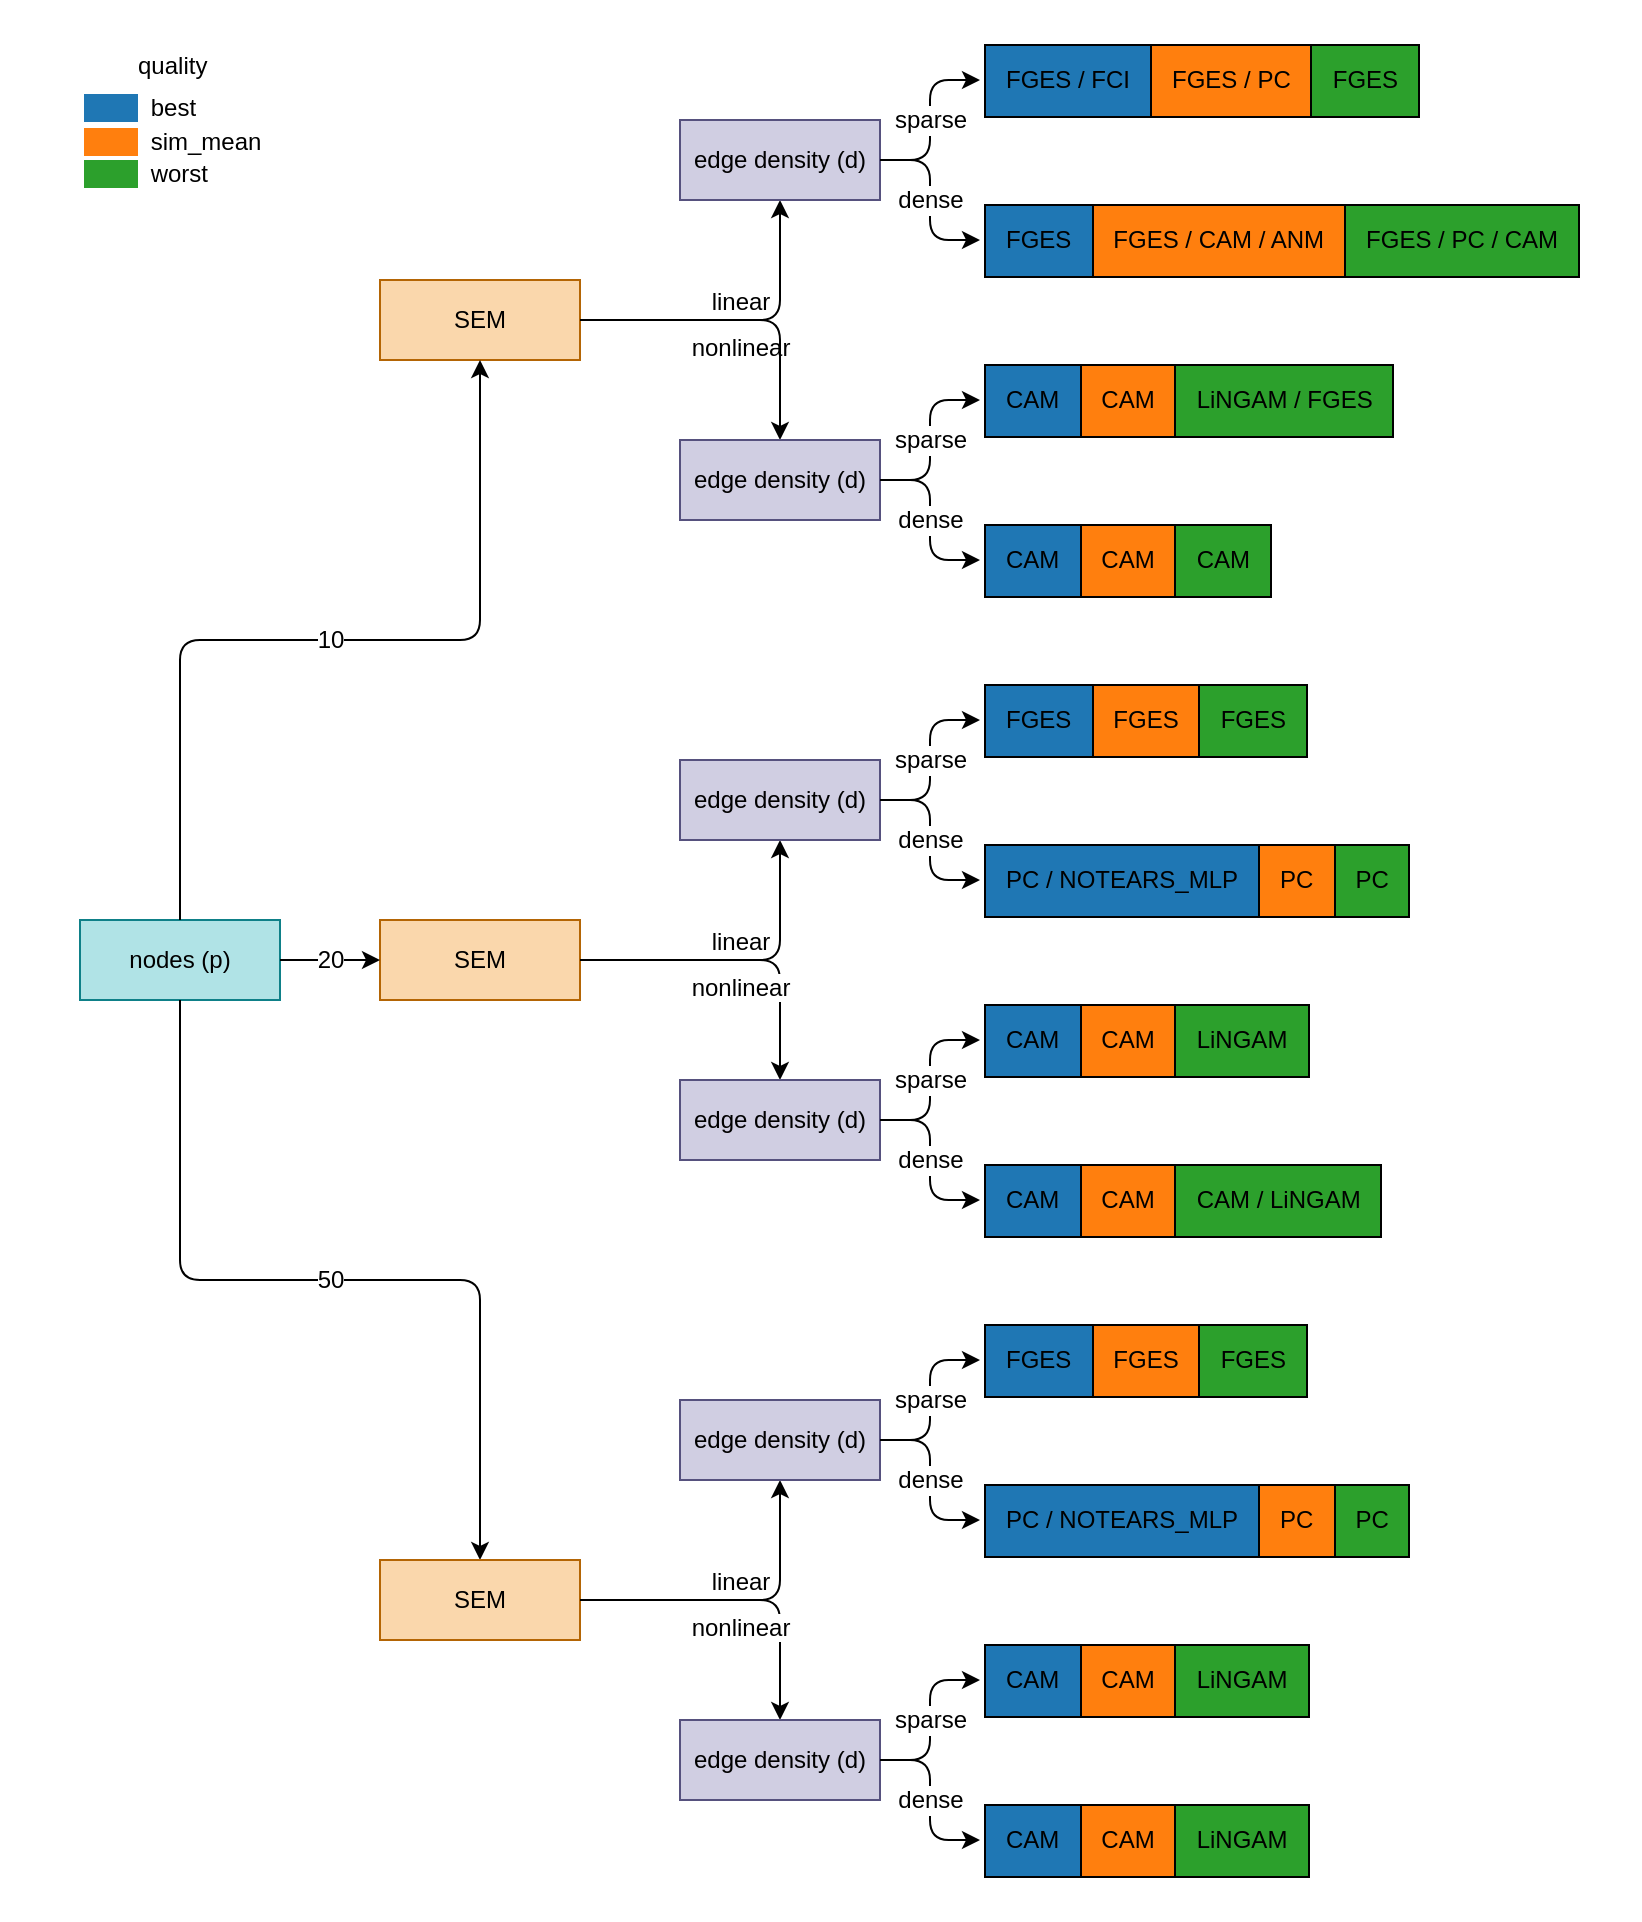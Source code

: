 <mxfile version="21.7.5" type="device" pages="2">
  <diagram id="ym7X_N-gyfNYDPSoXvAN" name="Page-3">
    <mxGraphModel dx="1668" dy="1003" grid="1" gridSize="10" guides="1" tooltips="1" connect="1" arrows="1" fold="1" page="1" pageScale="1" pageWidth="850" pageHeight="1100" math="0" shadow="0">
      <root>
        <mxCell id="0" />
        <mxCell id="1" parent="0" />
        <mxCell id="YUOlWATtSVi-uEdxUZBa-1" value="" style="swimlane;startSize=20;horizontal=0;childLayout=treeLayout;horizontalTree=1;resizable=0;containerType=tree;fontSize=12;swimlaneLine=0;strokeColor=none;" parent="1" vertex="1">
          <mxGeometry x="15" y="30" width="820" height="960" as="geometry">
            <mxRectangle x="15" y="30" width="50" height="40" as="alternateBounds" />
          </mxGeometry>
        </mxCell>
        <mxCell id="YUOlWATtSVi-uEdxUZBa-2" value="nodes (p)" style="whiteSpace=wrap;html=1;fillColor=#b0e3e6;strokeColor=#0e8088;" parent="YUOlWATtSVi-uEdxUZBa-1" vertex="1">
          <mxGeometry x="40" y="460" width="100" height="40" as="geometry" />
        </mxCell>
        <mxCell id="YUOlWATtSVi-uEdxUZBa-3" value="SEM" style="whiteSpace=wrap;html=1;fillColor=#fad7ac;strokeColor=#b46504;" parent="YUOlWATtSVi-uEdxUZBa-1" vertex="1">
          <mxGeometry x="190" y="140" width="100" height="40" as="geometry" />
        </mxCell>
        <mxCell id="YUOlWATtSVi-uEdxUZBa-4" value="10" style="edgeStyle=elbowEdgeStyle;elbow=vertical;html=1;rounded=1;curved=0;sourcePerimeterSpacing=0;targetPerimeterSpacing=0;startSize=6;endSize=6;fontSize=12;" parent="YUOlWATtSVi-uEdxUZBa-1" source="YUOlWATtSVi-uEdxUZBa-2" target="YUOlWATtSVi-uEdxUZBa-3" edge="1">
          <mxGeometry relative="1" as="geometry" />
        </mxCell>
        <mxCell id="YUOlWATtSVi-uEdxUZBa-5" value="SEM" style="whiteSpace=wrap;html=1;fillColor=#fad7ac;strokeColor=#b46504;" parent="YUOlWATtSVi-uEdxUZBa-1" vertex="1">
          <mxGeometry x="190" y="460" width="100" height="40" as="geometry" />
        </mxCell>
        <mxCell id="YUOlWATtSVi-uEdxUZBa-6" value="20" style="edgeStyle=elbowEdgeStyle;elbow=vertical;html=1;rounded=1;curved=0;sourcePerimeterSpacing=0;targetPerimeterSpacing=0;startSize=6;endSize=6;fontSize=12;" parent="YUOlWATtSVi-uEdxUZBa-1" source="YUOlWATtSVi-uEdxUZBa-2" target="YUOlWATtSVi-uEdxUZBa-5" edge="1">
          <mxGeometry relative="1" as="geometry" />
        </mxCell>
        <mxCell id="YUOlWATtSVi-uEdxUZBa-7" value="nonlinear" style="edgeStyle=orthogonalEdgeStyle;elbow=vertical;html=1;rounded=1;sourcePerimeterSpacing=0;targetPerimeterSpacing=0;startSize=6;endSize=6;verticalAlign=top;fontSize=12;" parent="YUOlWATtSVi-uEdxUZBa-1" source="YUOlWATtSVi-uEdxUZBa-3" target="YUOlWATtSVi-uEdxUZBa-8" edge="1">
          <mxGeometry relative="1" as="geometry">
            <mxPoint x="530" y="-8232" as="sourcePoint" />
          </mxGeometry>
        </mxCell>
        <mxCell id="YUOlWATtSVi-uEdxUZBa-8" value="edge density (d)" style="whiteSpace=wrap;html=1;fillColor=#d0cee2;strokeColor=#56517e;" parent="YUOlWATtSVi-uEdxUZBa-1" vertex="1">
          <mxGeometry x="340" y="60" width="100" height="40" as="geometry" />
        </mxCell>
        <mxCell id="YUOlWATtSVi-uEdxUZBa-9" value="linear" style="edgeStyle=orthogonalEdgeStyle;elbow=vertical;html=1;rounded=1;sourcePerimeterSpacing=0;targetPerimeterSpacing=0;startSize=6;endSize=6;verticalAlign=bottom;fontSize=12;" parent="YUOlWATtSVi-uEdxUZBa-1" source="YUOlWATtSVi-uEdxUZBa-5" target="YUOlWATtSVi-uEdxUZBa-10" edge="1">
          <mxGeometry relative="1" as="geometry">
            <mxPoint x="530" y="-8232" as="sourcePoint" />
          </mxGeometry>
        </mxCell>
        <mxCell id="YUOlWATtSVi-uEdxUZBa-10" value="edge density (d)" style="whiteSpace=wrap;html=1;fillColor=#d0cee2;strokeColor=#56517e;" parent="YUOlWATtSVi-uEdxUZBa-1" vertex="1">
          <mxGeometry x="340" y="380" width="100" height="40" as="geometry" />
        </mxCell>
        <mxCell id="YUOlWATtSVi-uEdxUZBa-15" value="50" style="edgeStyle=elbowEdgeStyle;elbow=vertical;html=1;rounded=1;curved=0;sourcePerimeterSpacing=0;targetPerimeterSpacing=0;startSize=6;endSize=6;fontSize=12;" parent="YUOlWATtSVi-uEdxUZBa-1" source="YUOlWATtSVi-uEdxUZBa-2" target="YUOlWATtSVi-uEdxUZBa-16" edge="1">
          <mxGeometry relative="1" as="geometry">
            <mxPoint x="530" y="-8232" as="sourcePoint" />
          </mxGeometry>
        </mxCell>
        <mxCell id="YUOlWATtSVi-uEdxUZBa-30" value="linear" style="edgeStyle=orthogonalEdgeStyle;rounded=1;orthogonalLoop=1;jettySize=auto;html=1;verticalAlign=bottom;fontSize=12;" parent="YUOlWATtSVi-uEdxUZBa-1" source="YUOlWATtSVi-uEdxUZBa-16" target="YUOlWATtSVi-uEdxUZBa-29" edge="1">
          <mxGeometry relative="1" as="geometry" />
        </mxCell>
        <mxCell id="YUOlWATtSVi-uEdxUZBa-16" value="SEM" style="whiteSpace=wrap;html=1;fillColor=#fad7ac;strokeColor=#b46504;" parent="YUOlWATtSVi-uEdxUZBa-1" vertex="1">
          <mxGeometry x="190" y="780" width="100" height="40" as="geometry" />
        </mxCell>
        <mxCell id="YUOlWATtSVi-uEdxUZBa-17" value="linear" style="edgeStyle=orthogonalEdgeStyle;elbow=vertical;html=1;sourcePerimeterSpacing=0;targetPerimeterSpacing=0;startSize=6;endSize=6;rounded=1;verticalAlign=bottom;fontSize=12;" parent="YUOlWATtSVi-uEdxUZBa-1" source="YUOlWATtSVi-uEdxUZBa-3" target="YUOlWATtSVi-uEdxUZBa-18" edge="1">
          <mxGeometry relative="1" as="geometry">
            <mxPoint x="470" y="-8422" as="sourcePoint" />
          </mxGeometry>
        </mxCell>
        <mxCell id="YUOlWATtSVi-uEdxUZBa-18" value="edge density (d)" style="whiteSpace=wrap;html=1;fillColor=#d0cee2;strokeColor=#56517e;" parent="YUOlWATtSVi-uEdxUZBa-1" vertex="1">
          <mxGeometry x="340" y="220" width="100" height="40" as="geometry" />
        </mxCell>
        <mxCell id="YUOlWATtSVi-uEdxUZBa-19" value="nonlinear" style="edgeStyle=orthogonalEdgeStyle;elbow=vertical;html=1;rounded=1;sourcePerimeterSpacing=0;targetPerimeterSpacing=0;startSize=6;endSize=6;verticalAlign=top;fontSize=12;" parent="YUOlWATtSVi-uEdxUZBa-1" source="YUOlWATtSVi-uEdxUZBa-5" target="YUOlWATtSVi-uEdxUZBa-20" edge="1">
          <mxGeometry relative="1" as="geometry">
            <mxPoint x="470" y="-8182" as="sourcePoint" />
          </mxGeometry>
        </mxCell>
        <mxCell id="YUOlWATtSVi-uEdxUZBa-20" value="edge density (d)" style="whiteSpace=wrap;html=1;fillColor=#d0cee2;strokeColor=#56517e;" parent="YUOlWATtSVi-uEdxUZBa-1" vertex="1">
          <mxGeometry x="340" y="540" width="100" height="40" as="geometry" />
        </mxCell>
        <mxCell id="YUOlWATtSVi-uEdxUZBa-29" value="edge density (d)" style="whiteSpace=wrap;html=1;fillColor=#d0cee2;strokeColor=#56517e;" parent="YUOlWATtSVi-uEdxUZBa-1" vertex="1">
          <mxGeometry x="340" y="700" width="100" height="40" as="geometry" />
        </mxCell>
        <mxCell id="YUOlWATtSVi-uEdxUZBa-33" value="nonlinear" style="edgeStyle=orthogonalEdgeStyle;rounded=1;orthogonalLoop=1;jettySize=auto;html=1;verticalAlign=top;fontSize=12;" parent="YUOlWATtSVi-uEdxUZBa-1" source="YUOlWATtSVi-uEdxUZBa-16" target="YUOlWATtSVi-uEdxUZBa-34" edge="1">
          <mxGeometry relative="1" as="geometry">
            <mxPoint x="470" y="-7886" as="sourcePoint" />
          </mxGeometry>
        </mxCell>
        <mxCell id="YUOlWATtSVi-uEdxUZBa-34" value="edge density (d)" style="whiteSpace=wrap;html=1;fillColor=#d0cee2;strokeColor=#56517e;" parent="YUOlWATtSVi-uEdxUZBa-1" vertex="1">
          <mxGeometry x="340" y="860" width="100" height="40" as="geometry" />
        </mxCell>
        <mxCell id="Py69XafgWb127tslkIgV-176" value="sparse" style="edgeStyle=elbowEdgeStyle;elbow=vertical;html=1;rounded=1;curved=0;sourcePerimeterSpacing=0;targetPerimeterSpacing=0;startSize=6;endSize=6;fontSize=12;" parent="YUOlWATtSVi-uEdxUZBa-1" source="YUOlWATtSVi-uEdxUZBa-18" target="Py69XafgWb127tslkIgV-177" edge="1">
          <mxGeometry relative="1" as="geometry">
            <mxPoint x="370" y="-3770" as="sourcePoint" />
          </mxGeometry>
        </mxCell>
        <mxCell id="Py69XafgWb127tslkIgV-177" value="&lt;table cellpadding=&quot;10&quot; style=&quot;border: 1px solid rgb(0 , 0 , 0) ; border-collapse: collapse&quot; border=&quot;1&quot;&gt;&lt;tbody&gt;&lt;tr&gt;&lt;td style=&quot;background-color: rgb(31 , 119 , 180)&quot;&gt;CAM&lt;/td&gt;&lt;td style=&quot;background-color: rgb(255 , 127 , 14)&quot;&gt;CAM&lt;/td&gt;&lt;td style=&quot;background-color: rgb(44 , 160 , 44)&quot;&gt;LiNGAM / FGES&lt;/td&gt;&lt;/tr&gt;&lt;/tbody&gt;&lt;/table&gt;" style="whiteSpace=wrap;html=1;strokeColor=none;fillColor=none;align=left;" parent="YUOlWATtSVi-uEdxUZBa-1" vertex="1">
          <mxGeometry x="490" y="180" width="310" height="40" as="geometry" />
        </mxCell>
        <mxCell id="Py69XafgWb127tslkIgV-186" value="sparse" style="edgeStyle=elbowEdgeStyle;elbow=vertical;html=1;rounded=1;curved=0;sourcePerimeterSpacing=0;targetPerimeterSpacing=0;startSize=6;endSize=6;fontSize=12;" parent="YUOlWATtSVi-uEdxUZBa-1" source="YUOlWATtSVi-uEdxUZBa-8" target="Py69XafgWb127tslkIgV-187" edge="1">
          <mxGeometry relative="1" as="geometry">
            <mxPoint x="320" y="-3494" as="sourcePoint" />
          </mxGeometry>
        </mxCell>
        <mxCell id="Py69XafgWb127tslkIgV-187" value="&lt;table style=&quot;border: 1px solid rgb(0 , 0 , 0) ; border-collapse: collapse&quot; cellpadding=&quot;10&quot; border=&quot;1&quot;&gt;&lt;tbody&gt;&lt;tr&gt;&lt;td style=&quot;background-color: rgb(31 , 119 , 180)&quot;&gt;FGES / FCI&lt;/td&gt;&lt;td style=&quot;background-color: rgb(255 , 127 , 14)&quot;&gt;FGES / PC&lt;/td&gt;&lt;td style=&quot;background-color: rgb(44 , 160 , 44)&quot;&gt;FGES&lt;/td&gt;&lt;/tr&gt;&lt;/tbody&gt;&lt;/table&gt;" style="whiteSpace=wrap;html=1;align=left;fontStyle=0;verticalAlign=middle;fillColor=none;strokeColor=none;" parent="YUOlWATtSVi-uEdxUZBa-1" vertex="1">
          <mxGeometry x="490" y="20" width="310" height="40" as="geometry" />
        </mxCell>
        <mxCell id="Py69XafgWb127tslkIgV-190" value="sparse" style="edgeStyle=elbowEdgeStyle;elbow=vertical;html=1;rounded=1;curved=0;sourcePerimeterSpacing=0;targetPerimeterSpacing=0;startSize=6;endSize=6;fontSize=12;" parent="YUOlWATtSVi-uEdxUZBa-1" source="YUOlWATtSVi-uEdxUZBa-10" target="Py69XafgWb127tslkIgV-191" edge="1">
          <mxGeometry relative="1" as="geometry">
            <mxPoint x="370" y="-2994" as="sourcePoint" />
          </mxGeometry>
        </mxCell>
        <mxCell id="Py69XafgWb127tslkIgV-191" value="&lt;table style=&quot;border: 1px solid rgb(0 , 0 , 0) ; border-collapse: collapse&quot; cellpadding=&quot;10&quot; border=&quot;1&quot;&gt;&lt;tbody&gt;&lt;tr&gt;&lt;td style=&quot;background-color: rgb(31 , 119 , 180)&quot;&gt;FGES&lt;/td&gt;&lt;td style=&quot;background-color: rgb(255 , 127 , 14)&quot;&gt;FGES&lt;/td&gt;&lt;td style=&quot;background-color: rgb(44 , 160 , 44)&quot;&gt;FGES&lt;/td&gt;&lt;/tr&gt;&lt;/tbody&gt;&lt;/table&gt;" style="whiteSpace=wrap;html=1;fillColor=none;strokeColor=none;align=left;" parent="YUOlWATtSVi-uEdxUZBa-1" vertex="1">
          <mxGeometry x="490" y="340" width="310" height="40" as="geometry" />
        </mxCell>
        <mxCell id="Py69XafgWb127tslkIgV-196" value="sparse" style="edgeStyle=elbowEdgeStyle;elbow=vertical;html=1;rounded=1;curved=0;sourcePerimeterSpacing=0;targetPerimeterSpacing=0;startSize=6;endSize=6;fontSize=12;" parent="YUOlWATtSVi-uEdxUZBa-1" source="YUOlWATtSVi-uEdxUZBa-20" target="Py69XafgWb127tslkIgV-197" edge="1">
          <mxGeometry relative="1" as="geometry">
            <mxPoint x="320" y="-2594" as="sourcePoint" />
          </mxGeometry>
        </mxCell>
        <mxCell id="Py69XafgWb127tslkIgV-197" value="&lt;table style=&quot;border: 1px solid rgb(0 , 0 , 0) ; border-collapse: collapse&quot; cellpadding=&quot;10&quot; border=&quot;1&quot;&gt;&lt;tbody&gt;&lt;tr&gt;&lt;td style=&quot;background-color: rgb(31 , 119 , 180)&quot;&gt;CAM&lt;/td&gt;&lt;td style=&quot;background-color: rgb(255 , 127 , 14)&quot;&gt;CAM&lt;/td&gt;&lt;td style=&quot;background-color: rgb(44 , 160 , 44)&quot;&gt;LiNGAM&lt;/td&gt;&lt;/tr&gt;&lt;/tbody&gt;&lt;/table&gt;" style="whiteSpace=wrap;html=1;fillColor=none;strokeColor=none;align=left;" parent="YUOlWATtSVi-uEdxUZBa-1" vertex="1">
          <mxGeometry x="490" y="500" width="310" height="40" as="geometry" />
        </mxCell>
        <mxCell id="Py69XafgWb127tslkIgV-204" value="sparse" style="edgeStyle=orthogonalEdgeStyle;rounded=1;orthogonalLoop=1;jettySize=auto;html=1;fontSize=12;" parent="YUOlWATtSVi-uEdxUZBa-1" source="YUOlWATtSVi-uEdxUZBa-29" target="Py69XafgWb127tslkIgV-205" edge="1">
          <mxGeometry relative="1" as="geometry">
            <mxPoint x="370" y="-2002" as="sourcePoint" />
          </mxGeometry>
        </mxCell>
        <mxCell id="Py69XafgWb127tslkIgV-205" value="&lt;table style=&quot;border: 1px solid rgb(0 , 0 , 0) ; border-collapse: collapse&quot; cellpadding=&quot;10&quot; border=&quot;1&quot;&gt;&lt;tbody&gt;&lt;tr&gt;&lt;td style=&quot;background-color: rgb(31 , 119 , 180)&quot;&gt;FGES&lt;/td&gt;&lt;td style=&quot;background-color: rgb(255 , 127 , 14)&quot;&gt;FGES&lt;/td&gt;&lt;td style=&quot;background-color: rgb(44 , 160 , 44)&quot;&gt;FGES&lt;/td&gt;&lt;/tr&gt;&lt;/tbody&gt;&lt;/table&gt;" style="whiteSpace=wrap;html=1;fillColor=none;strokeColor=none;align=left;" parent="YUOlWATtSVi-uEdxUZBa-1" vertex="1">
          <mxGeometry x="490" y="660" width="310" height="40" as="geometry" />
        </mxCell>
        <mxCell id="Py69XafgWb127tslkIgV-212" value="sparse" style="edgeStyle=orthogonalEdgeStyle;rounded=1;orthogonalLoop=1;jettySize=auto;html=1;fontSize=12;" parent="YUOlWATtSVi-uEdxUZBa-1" source="YUOlWATtSVi-uEdxUZBa-34" target="Py69XafgWb127tslkIgV-213" edge="1">
          <mxGeometry relative="1" as="geometry">
            <mxPoint x="370" y="-1542" as="sourcePoint" />
          </mxGeometry>
        </mxCell>
        <mxCell id="Py69XafgWb127tslkIgV-213" value="&lt;table style=&quot;border: 1px solid rgb(0 , 0 , 0) ; border-collapse: collapse&quot; cellpadding=&quot;10&quot; border=&quot;1&quot;&gt;&lt;tbody&gt;&lt;tr&gt;&lt;td style=&quot;background-color: rgb(31 , 119 , 180)&quot;&gt;CAM&lt;/td&gt;&lt;td style=&quot;background-color: rgb(255 , 127 , 14)&quot;&gt;CAM&lt;/td&gt;&lt;td style=&quot;background-color: rgb(44 , 160 , 44)&quot;&gt;LiNGAM&lt;/td&gt;&lt;/tr&gt;&lt;/tbody&gt;&lt;/table&gt;" style="whiteSpace=wrap;html=1;fillColor=none;strokeColor=none;align=left;" parent="YUOlWATtSVi-uEdxUZBa-1" vertex="1">
          <mxGeometry x="490" y="820" width="310" height="40" as="geometry" />
        </mxCell>
        <mxCell id="Py69XafgWb127tslkIgV-223" value="dense" style="edgeStyle=elbowEdgeStyle;elbow=vertical;html=1;rounded=1;curved=0;sourcePerimeterSpacing=0;targetPerimeterSpacing=0;startSize=6;endSize=6;fontSize=12;" parent="YUOlWATtSVi-uEdxUZBa-1" source="YUOlWATtSVi-uEdxUZBa-18" target="Py69XafgWb127tslkIgV-224" edge="1">
          <mxGeometry relative="1" as="geometry">
            <mxPoint x="520" y="-2250" as="sourcePoint" />
          </mxGeometry>
        </mxCell>
        <mxCell id="Py69XafgWb127tslkIgV-224" value="&lt;table cellpadding=&quot;10&quot; style=&quot;border: 1px solid rgb(0 , 0 , 0) ; border-collapse: collapse&quot; border=&quot;1&quot;&gt;&lt;tbody&gt;&lt;tr&gt;&lt;td style=&quot;background-color: rgb(31 , 119 , 180)&quot;&gt;CAM&lt;/td&gt;&lt;td style=&quot;background-color: rgb(255 , 127 , 14)&quot;&gt;CAM&lt;/td&gt;&lt;td style=&quot;background-color: rgb(44 , 160 , 44)&quot;&gt;CAM&lt;/td&gt;&lt;/tr&gt;&lt;/tbody&gt;&lt;/table&gt;" style="whiteSpace=wrap;html=1;fillColor=none;strokeColor=none;align=left;" parent="YUOlWATtSVi-uEdxUZBa-1" vertex="1">
          <mxGeometry x="490" y="260" width="310" height="40" as="geometry" />
        </mxCell>
        <mxCell id="Py69XafgWb127tslkIgV-230" value="dense" style="edgeStyle=elbowEdgeStyle;elbow=vertical;html=1;rounded=1;curved=0;sourcePerimeterSpacing=0;targetPerimeterSpacing=0;startSize=6;endSize=6;fontSize=12;" parent="YUOlWATtSVi-uEdxUZBa-1" source="YUOlWATtSVi-uEdxUZBa-8" target="Py69XafgWb127tslkIgV-231" edge="1">
          <mxGeometry relative="1" as="geometry">
            <mxPoint x="520" y="-1580" as="sourcePoint" />
          </mxGeometry>
        </mxCell>
        <mxCell id="Py69XafgWb127tslkIgV-231" value="&lt;table style=&quot;border: 1px solid rgb(0 , 0 , 0) ; border-collapse: collapse&quot; cellpadding=&quot;10&quot; border=&quot;1&quot;&gt;&lt;tbody&gt;&lt;tr&gt;&lt;td style=&quot;background-color: rgb(31 , 119 , 180)&quot;&gt;FGES&lt;/td&gt;&lt;td style=&quot;background-color: rgb(255 , 127 , 14)&quot;&gt;FGES / CAM / ANM&lt;/td&gt;&lt;td style=&quot;background-color: rgb(44 , 160 , 44)&quot;&gt;FGES / PC / CAM&lt;/td&gt;&lt;/tr&gt;&lt;/tbody&gt;&lt;/table&gt;" style="whiteSpace=wrap;html=1;fillColor=none;strokeColor=none;align=left;" parent="YUOlWATtSVi-uEdxUZBa-1" vertex="1">
          <mxGeometry x="490" y="100" width="310" height="40" as="geometry" />
        </mxCell>
        <mxCell id="Py69XafgWb127tslkIgV-232" value="dense" style="edgeStyle=elbowEdgeStyle;elbow=vertical;html=1;rounded=1;curved=0;sourcePerimeterSpacing=0;targetPerimeterSpacing=0;startSize=6;endSize=6;fontSize=12;" parent="YUOlWATtSVi-uEdxUZBa-1" source="YUOlWATtSVi-uEdxUZBa-10" target="Py69XafgWb127tslkIgV-233" edge="1">
          <mxGeometry relative="1" as="geometry">
            <mxPoint x="520" y="-930" as="sourcePoint" />
          </mxGeometry>
        </mxCell>
        <mxCell id="Py69XafgWb127tslkIgV-233" value="&lt;table style=&quot;border: 1px solid rgb(0 , 0 , 0) ; border-collapse: collapse&quot; cellpadding=&quot;10&quot; border=&quot;1&quot;&gt;&lt;tbody&gt;&lt;tr&gt;&lt;td style=&quot;background-color: rgb(31 , 119 , 180)&quot;&gt;PC / NOTEARS_MLP&lt;/td&gt;&lt;td style=&quot;background-color: rgb(255 , 127 , 14)&quot;&gt;PC&lt;/td&gt;&lt;td style=&quot;background-color: rgb(44 , 160 , 44)&quot;&gt;PC&lt;/td&gt;&lt;/tr&gt;&lt;/tbody&gt;&lt;/table&gt;" style="whiteSpace=wrap;html=1;fillColor=none;strokeColor=none;align=left;" parent="YUOlWATtSVi-uEdxUZBa-1" vertex="1">
          <mxGeometry x="490" y="420" width="310" height="40" as="geometry" />
        </mxCell>
        <mxCell id="Py69XafgWb127tslkIgV-234" value="dense" style="edgeStyle=elbowEdgeStyle;elbow=vertical;html=1;rounded=1;curved=0;sourcePerimeterSpacing=0;targetPerimeterSpacing=0;startSize=6;endSize=6;fontSize=12;" parent="YUOlWATtSVi-uEdxUZBa-1" source="YUOlWATtSVi-uEdxUZBa-20" target="Py69XafgWb127tslkIgV-235" edge="1">
          <mxGeometry relative="1" as="geometry">
            <mxPoint x="520" y="-290" as="sourcePoint" />
          </mxGeometry>
        </mxCell>
        <mxCell id="Py69XafgWb127tslkIgV-235" value="&lt;table style=&quot;border: 1px solid rgb(0 , 0 , 0) ; border-collapse: collapse&quot; cellpadding=&quot;10&quot; border=&quot;1&quot;&gt;&lt;tbody&gt;&lt;tr&gt;&lt;td style=&quot;background-color: rgb(31 , 119 , 180)&quot;&gt;CAM&lt;/td&gt;&lt;td style=&quot;background-color: rgb(255 , 127 , 14)&quot;&gt;CAM&lt;/td&gt;&lt;td style=&quot;background-color: rgb(44 , 160 , 44)&quot;&gt;CAM / LiNGAM&lt;/td&gt;&lt;/tr&gt;&lt;/tbody&gt;&lt;/table&gt;" style="whiteSpace=wrap;html=1;fillColor=none;strokeColor=none;align=left;" parent="YUOlWATtSVi-uEdxUZBa-1" vertex="1">
          <mxGeometry x="490" y="580" width="310" height="40" as="geometry" />
        </mxCell>
        <mxCell id="Py69XafgWb127tslkIgV-236" value="dense" style="edgeStyle=orthogonalEdgeStyle;rounded=1;orthogonalLoop=1;jettySize=auto;html=1;fontSize=12;" parent="YUOlWATtSVi-uEdxUZBa-1" source="YUOlWATtSVi-uEdxUZBa-29" target="Py69XafgWb127tslkIgV-237" edge="1">
          <mxGeometry relative="1" as="geometry">
            <mxPoint x="520" y="350" as="sourcePoint" />
          </mxGeometry>
        </mxCell>
        <mxCell id="Py69XafgWb127tslkIgV-237" value="&lt;table style=&quot;border: 1px solid rgb(0 , 0 , 0) ; border-collapse: collapse&quot; cellpadding=&quot;10&quot; border=&quot;1&quot;&gt;&lt;tbody&gt;&lt;tr&gt;&lt;td style=&quot;background-color: rgb(31 , 119 , 180)&quot;&gt;PC / NOTEARS_MLP&lt;/td&gt;&lt;td style=&quot;background-color: rgb(255 , 127 , 14)&quot;&gt;PC&lt;/td&gt;&lt;td style=&quot;background-color: rgb(44 , 160 , 44)&quot;&gt;PC&lt;/td&gt;&lt;/tr&gt;&lt;/tbody&gt;&lt;/table&gt;" style="whiteSpace=wrap;html=1;fillColor=none;strokeColor=none;align=left;" parent="YUOlWATtSVi-uEdxUZBa-1" vertex="1">
          <mxGeometry x="490" y="740" width="310" height="40" as="geometry" />
        </mxCell>
        <mxCell id="Py69XafgWb127tslkIgV-238" value="dense" style="edgeStyle=orthogonalEdgeStyle;rounded=1;orthogonalLoop=1;jettySize=auto;html=1;fontSize=12;" parent="YUOlWATtSVi-uEdxUZBa-1" source="YUOlWATtSVi-uEdxUZBa-34" target="Py69XafgWb127tslkIgV-239" edge="1">
          <mxGeometry relative="1" as="geometry">
            <mxPoint x="520" y="980" as="sourcePoint" />
          </mxGeometry>
        </mxCell>
        <mxCell id="Py69XafgWb127tslkIgV-239" value="&lt;table style=&quot;border: 1px solid rgb(0 , 0 , 0) ; border-collapse: collapse&quot; cellpadding=&quot;10&quot; border=&quot;1&quot;&gt;&lt;tbody&gt;&lt;tr&gt;&lt;td style=&quot;background-color: rgb(31 , 119 , 180)&quot;&gt;CAM&lt;/td&gt;&lt;td style=&quot;background-color: rgb(255 , 127 , 14)&quot;&gt;CAM&lt;/td&gt;&lt;td style=&quot;background-color: rgb(44 , 160 , 44)&quot;&gt;LiNGAM&lt;/td&gt;&lt;/tr&gt;&lt;/tbody&gt;&lt;/table&gt;" style="whiteSpace=wrap;html=1;fillColor=none;strokeColor=none;align=left;" parent="YUOlWATtSVi-uEdxUZBa-1" vertex="1">
          <mxGeometry x="490" y="900" width="310" height="40" as="geometry" />
        </mxCell>
        <mxCell id="4ygGEuhS1DTNQdwQzJPi-11" value="&lt;p style=&quot;line-height: 120%&quot;&gt;&lt;/p&gt;&lt;div style=&quot;text-align: center&quot;&gt;&lt;span&gt;quality&lt;/span&gt;&lt;/div&gt;&lt;div style=&quot;text-align: center ; font-size: 5px&quot;&gt;&lt;span&gt;&lt;br&gt;&lt;/span&gt;&lt;/div&gt;&lt;span style=&quot;background-color: rgb(31 , 119 , 180)&quot;&gt;&amp;nbsp; &amp;nbsp; &amp;nbsp; &amp;nbsp; &lt;/span&gt;&amp;nbsp; best&lt;br style=&quot;font-size: 11px&quot;&gt;&lt;div style=&quot;text-align: center ; font-size: 2px&quot;&gt;&lt;font style=&quot;font-size: 2px&quot;&gt;&lt;br&gt;&lt;/font&gt;&lt;/div&gt;&lt;span style=&quot;background-color: rgb(255 , 127 , 14)&quot;&gt;&amp;nbsp; &amp;nbsp; &amp;nbsp; &amp;nbsp; &lt;/span&gt;&amp;nbsp; sim_mean&lt;br&gt;&lt;div style=&quot;text-align: center ; font-size: 2px&quot;&gt;&lt;br&gt;&lt;/div&gt;&lt;div&gt;&lt;span style=&quot;background-color: rgb(44 , 160 , 44)&quot;&gt;&amp;nbsp; &amp;nbsp; &amp;nbsp; &amp;nbsp; &lt;/span&gt;&amp;nbsp; worst&lt;/div&gt;&lt;p&gt;&lt;/p&gt;" style="text;html=1;strokeColor=none;fillColor=none;align=left;verticalAlign=middle;whiteSpace=wrap;rounded=0;spacing=2;labelBorderColor=none;" parent="YUOlWATtSVi-uEdxUZBa-1" vertex="1">
          <mxGeometry x="40" y="20" width="100" height="80" as="geometry" />
        </mxCell>
      </root>
    </mxGraphModel>
  </diagram>
  <diagram id="QUmF6r5sod9gYQ1OWxGv" name="Page-5">
    <mxGraphModel dx="1038" dy="616" grid="1" gridSize="10" guides="1" tooltips="1" connect="1" arrows="1" fold="1" page="1" pageScale="1" pageWidth="850" pageHeight="1100" math="0" shadow="0">
      <root>
        <mxCell id="0" />
        <mxCell id="1" parent="0" />
        <mxCell id="QwscM1bOU1lYLJnz0RyQ-1" value="Vertical Tree Layout" style="swimlane;startSize=20;horizontal=1;childLayout=treeLayout;horizontalTree=0;resizable=0;containerType=tree;fontSize=12;" parent="1" vertex="1">
          <mxGeometry x="20" y="100" width="1440" height="440" as="geometry" />
        </mxCell>
        <mxCell id="QwscM1bOU1lYLJnz0RyQ-2" value="p" style="whiteSpace=wrap;html=1;" parent="QwscM1bOU1lYLJnz0RyQ-1" vertex="1">
          <mxGeometry x="700" y="40" width="40" height="40" as="geometry" />
        </mxCell>
        <mxCell id="QwscM1bOU1lYLJnz0RyQ-3" value="SEM" style="whiteSpace=wrap;html=1;" parent="QwscM1bOU1lYLJnz0RyQ-1" vertex="1">
          <mxGeometry x="220" y="130" width="40" height="40" as="geometry" />
        </mxCell>
        <mxCell id="QwscM1bOU1lYLJnz0RyQ-4" value="10" style="edgeStyle=elbowEdgeStyle;elbow=vertical;html=1;rounded=1;curved=0;sourcePerimeterSpacing=0;targetPerimeterSpacing=0;startSize=6;endSize=6;fontSize=12;" parent="QwscM1bOU1lYLJnz0RyQ-1" source="QwscM1bOU1lYLJnz0RyQ-2" target="QwscM1bOU1lYLJnz0RyQ-3" edge="1">
          <mxGeometry relative="1" as="geometry" />
        </mxCell>
        <mxCell id="QwscM1bOU1lYLJnz0RyQ-7" value="20" style="edgeStyle=elbowEdgeStyle;elbow=horizontal;html=1;rounded=1;curved=0;sourcePerimeterSpacing=0;targetPerimeterSpacing=0;startSize=6;endSize=6;fontSize=12;" parent="QwscM1bOU1lYLJnz0RyQ-1" source="QwscM1bOU1lYLJnz0RyQ-2" target="QwscM1bOU1lYLJnz0RyQ-8" edge="1">
          <mxGeometry relative="1" as="geometry">
            <mxPoint x="-6612" y="580" as="sourcePoint" />
          </mxGeometry>
        </mxCell>
        <mxCell id="QwscM1bOU1lYLJnz0RyQ-8" value="SEM" style="whiteSpace=wrap;html=1;" parent="QwscM1bOU1lYLJnz0RyQ-1" vertex="1">
          <mxGeometry x="700" y="130" width="40" height="40" as="geometry" />
        </mxCell>
        <mxCell id="QwscM1bOU1lYLJnz0RyQ-9" value="linear" style="edgeStyle=elbowEdgeStyle;elbow=vertical;html=1;rounded=1;curved=0;sourcePerimeterSpacing=0;targetPerimeterSpacing=0;startSize=6;endSize=6;fontSize=12;" parent="QwscM1bOU1lYLJnz0RyQ-1" source="QwscM1bOU1lYLJnz0RyQ-3" target="QwscM1bOU1lYLJnz0RyQ-10" edge="1">
          <mxGeometry relative="1" as="geometry">
            <mxPoint x="-6532" y="580" as="sourcePoint" />
          </mxGeometry>
        </mxCell>
        <mxCell id="QwscM1bOU1lYLJnz0RyQ-10" value="d" style="whiteSpace=wrap;html=1;" parent="QwscM1bOU1lYLJnz0RyQ-1" vertex="1">
          <mxGeometry x="100" y="220" width="40" height="40" as="geometry" />
        </mxCell>
        <mxCell id="QwscM1bOU1lYLJnz0RyQ-11" value="nonlinear" style="edgeStyle=elbowEdgeStyle;elbow=vertical;html=1;rounded=1;curved=0;sourcePerimeterSpacing=0;targetPerimeterSpacing=0;startSize=6;endSize=6;fontSize=12;" parent="QwscM1bOU1lYLJnz0RyQ-1" source="QwscM1bOU1lYLJnz0RyQ-3" target="QwscM1bOU1lYLJnz0RyQ-12" edge="1">
          <mxGeometry relative="1" as="geometry">
            <mxPoint x="-6612" y="670" as="sourcePoint" />
          </mxGeometry>
        </mxCell>
        <mxCell id="QwscM1bOU1lYLJnz0RyQ-12" value="d" style="whiteSpace=wrap;html=1;" parent="QwscM1bOU1lYLJnz0RyQ-1" vertex="1">
          <mxGeometry x="340" y="220" width="40" height="40" as="geometry" />
        </mxCell>
        <mxCell id="QwscM1bOU1lYLJnz0RyQ-17" value="linear" style="edgeStyle=elbowEdgeStyle;elbow=vertical;html=1;rounded=1;curved=0;sourcePerimeterSpacing=0;targetPerimeterSpacing=0;startSize=6;endSize=6;fontSize=12;" parent="QwscM1bOU1lYLJnz0RyQ-1" source="QwscM1bOU1lYLJnz0RyQ-8" target="QwscM1bOU1lYLJnz0RyQ-18" edge="1">
          <mxGeometry relative="1" as="geometry">
            <mxPoint x="-6220" y="580" as="sourcePoint" />
          </mxGeometry>
        </mxCell>
        <mxCell id="QwscM1bOU1lYLJnz0RyQ-18" value="d" style="whiteSpace=wrap;html=1;" parent="QwscM1bOU1lYLJnz0RyQ-1" vertex="1">
          <mxGeometry x="580" y="220" width="40" height="40" as="geometry" />
        </mxCell>
        <mxCell id="QwscM1bOU1lYLJnz0RyQ-19" value="nonlinear" style="edgeStyle=elbowEdgeStyle;elbow=vertical;html=1;rounded=1;curved=0;sourcePerimeterSpacing=0;targetPerimeterSpacing=0;startSize=6;endSize=6;fontSize=12;" parent="QwscM1bOU1lYLJnz0RyQ-1" source="QwscM1bOU1lYLJnz0RyQ-8" target="QwscM1bOU1lYLJnz0RyQ-20" edge="1">
          <mxGeometry relative="1" as="geometry">
            <mxPoint x="-6080" y="670" as="sourcePoint" />
          </mxGeometry>
        </mxCell>
        <mxCell id="QwscM1bOU1lYLJnz0RyQ-20" value="d" style="whiteSpace=wrap;html=1;" parent="QwscM1bOU1lYLJnz0RyQ-1" vertex="1">
          <mxGeometry x="820" y="220" width="40" height="40" as="geometry" />
        </mxCell>
        <mxCell id="WmmELXO5jkO60PbPSvMr-1" value="1" style="edgeStyle=elbowEdgeStyle;elbow=vertical;html=1;rounded=1;curved=0;sourcePerimeterSpacing=0;targetPerimeterSpacing=0;startSize=6;endSize=6;fontSize=12;" parent="QwscM1bOU1lYLJnz0RyQ-1" source="QwscM1bOU1lYLJnz0RyQ-10" target="WmmELXO5jkO60PbPSvMr-2" edge="1">
          <mxGeometry relative="1" as="geometry">
            <mxPoint x="-6380" y="670" as="sourcePoint" />
          </mxGeometry>
        </mxCell>
        <mxCell id="WmmELXO5jkO60PbPSvMr-2" value="&lt;table style=&quot;border: 1px solid rgb(0, 0, 0); border-collapse: collapse;&quot; border=&quot;1&quot; cellpadding=&quot;10&quot;&gt;&lt;tbody style=&quot;border-color: var(--border-color);&quot;&gt;&lt;tr style=&quot;border-color: var(--border-color);&quot;&gt;&lt;td style=&quot;border-color: var(--border-color); background-color: rgb(102, 178, 255);&quot;&gt;NOTEARS&lt;/td&gt;&lt;/tr&gt;&lt;tr style=&quot;border-color: var(--border-color);&quot;&gt;&lt;td style=&quot;border-color: var(--border-color); background-color: rgb(255, 153, 51);&quot;&gt;CAM&lt;/td&gt;&lt;/tr&gt;&lt;tr style=&quot;border-color: var(--border-color);&quot;&gt;&lt;td style=&quot;border-color: var(--border-color); background-color: rgb(102, 255, 179); border-collapse: collapse;&quot; border=&quot;1&quot;&gt;LiNGAM&lt;/td&gt;&lt;/tr&gt;&lt;/tbody&gt;&lt;/table&gt;" style="whiteSpace=wrap;html=1;" parent="QwscM1bOU1lYLJnz0RyQ-1" vertex="1">
          <mxGeometry x="20" y="310" width="80" height="110" as="geometry" />
        </mxCell>
        <mxCell id="8p8JYDuFc5a3pe3BXBDC-1" value="4" style="edgeStyle=elbowEdgeStyle;elbow=vertical;html=1;rounded=1;curved=0;sourcePerimeterSpacing=0;targetPerimeterSpacing=0;startSize=6;endSize=6;fontSize=12;" parent="QwscM1bOU1lYLJnz0RyQ-1" source="QwscM1bOU1lYLJnz0RyQ-10" target="8p8JYDuFc5a3pe3BXBDC-2" edge="1">
          <mxGeometry relative="1" as="geometry">
            <mxPoint x="-6180" y="760" as="sourcePoint" />
          </mxGeometry>
        </mxCell>
        <mxCell id="8p8JYDuFc5a3pe3BXBDC-2" value="&lt;table style=&quot;border: 1px solid rgb(0, 0, 0); border-collapse: collapse;&quot; border=&quot;1&quot; cellpadding=&quot;10&quot;&gt;&lt;tbody style=&quot;border-color: var(--border-color);&quot;&gt;&lt;tr style=&quot;border-color: var(--border-color);&quot;&gt;&lt;td style=&quot;border-color: var(--border-color); background-color: rgb(102, 178, 255);&quot;&gt;NOTEARS&lt;/td&gt;&lt;/tr&gt;&lt;tr style=&quot;border-color: var(--border-color);&quot;&gt;&lt;td style=&quot;border-color: var(--border-color); background-color: rgb(255, 153, 51);&quot;&gt;CAM&lt;/td&gt;&lt;/tr&gt;&lt;tr style=&quot;border-color: var(--border-color);&quot;&gt;&lt;td style=&quot;border-color: var(--border-color); background-color: rgb(102, 255, 179); border-collapse: collapse;&quot; border=&quot;1&quot;&gt;LiNGAM&lt;/td&gt;&lt;/tr&gt;&lt;/tbody&gt;&lt;/table&gt;" style="whiteSpace=wrap;html=1;" parent="QwscM1bOU1lYLJnz0RyQ-1" vertex="1">
          <mxGeometry x="140" y="310" width="80" height="110" as="geometry" />
        </mxCell>
        <mxCell id="8p8JYDuFc5a3pe3BXBDC-3" value="1" style="edgeStyle=elbowEdgeStyle;elbow=vertical;html=1;rounded=1;curved=0;sourcePerimeterSpacing=0;targetPerimeterSpacing=0;startSize=6;endSize=6;fontSize=12;" parent="QwscM1bOU1lYLJnz0RyQ-1" source="QwscM1bOU1lYLJnz0RyQ-12" target="8p8JYDuFc5a3pe3BXBDC-4" edge="1">
          <mxGeometry relative="1" as="geometry">
            <mxPoint x="-5804" y="670" as="sourcePoint" />
          </mxGeometry>
        </mxCell>
        <mxCell id="8p8JYDuFc5a3pe3BXBDC-4" value="&lt;table style=&quot;border: 1px solid rgb(0, 0, 0); border-collapse: collapse;&quot; border=&quot;1&quot; cellpadding=&quot;10&quot;&gt;&lt;tbody style=&quot;border-color: var(--border-color);&quot;&gt;&lt;tr style=&quot;border-color: var(--border-color);&quot;&gt;&lt;td style=&quot;border-color: var(--border-color); background-color: rgb(102, 178, 255);&quot;&gt;NOTEARS&lt;/td&gt;&lt;/tr&gt;&lt;tr style=&quot;border-color: var(--border-color);&quot;&gt;&lt;td style=&quot;border-color: var(--border-color); background-color: rgb(255, 153, 51);&quot;&gt;CAM&lt;/td&gt;&lt;/tr&gt;&lt;tr style=&quot;border-color: var(--border-color);&quot;&gt;&lt;td style=&quot;border-color: var(--border-color); background-color: rgb(102, 255, 179); border-collapse: collapse;&quot; border=&quot;1&quot;&gt;LiNGAM&lt;/td&gt;&lt;/tr&gt;&lt;/tbody&gt;&lt;/table&gt;" style="whiteSpace=wrap;html=1;" parent="QwscM1bOU1lYLJnz0RyQ-1" vertex="1">
          <mxGeometry x="260" y="310" width="80" height="110" as="geometry" />
        </mxCell>
        <mxCell id="8p8JYDuFc5a3pe3BXBDC-5" value="4" style="edgeStyle=elbowEdgeStyle;elbow=vertical;html=1;rounded=1;curved=0;sourcePerimeterSpacing=0;targetPerimeterSpacing=0;startSize=6;endSize=6;fontSize=12;" parent="QwscM1bOU1lYLJnz0RyQ-1" source="QwscM1bOU1lYLJnz0RyQ-12" target="8p8JYDuFc5a3pe3BXBDC-6" edge="1">
          <mxGeometry relative="1" as="geometry">
            <mxPoint x="-5348" y="760" as="sourcePoint" />
          </mxGeometry>
        </mxCell>
        <mxCell id="8p8JYDuFc5a3pe3BXBDC-6" value="&lt;table style=&quot;border: 1px solid rgb(0, 0, 0); border-collapse: collapse;&quot; border=&quot;1&quot; cellpadding=&quot;10&quot;&gt;&lt;tbody style=&quot;border-color: var(--border-color);&quot;&gt;&lt;tr style=&quot;border-color: var(--border-color);&quot;&gt;&lt;td style=&quot;border-color: var(--border-color); background-color: rgb(102, 178, 255);&quot;&gt;NOTEARS&lt;/td&gt;&lt;/tr&gt;&lt;tr style=&quot;border-color: var(--border-color);&quot;&gt;&lt;td style=&quot;border-color: var(--border-color); background-color: rgb(255, 153, 51);&quot;&gt;CAM&lt;/td&gt;&lt;/tr&gt;&lt;tr style=&quot;border-color: var(--border-color);&quot;&gt;&lt;td style=&quot;border-color: var(--border-color); background-color: rgb(102, 255, 179); border-collapse: collapse;&quot; border=&quot;1&quot;&gt;LiNGAM&lt;/td&gt;&lt;/tr&gt;&lt;/tbody&gt;&lt;/table&gt;" style="whiteSpace=wrap;html=1;" parent="QwscM1bOU1lYLJnz0RyQ-1" vertex="1">
          <mxGeometry x="380" y="310" width="80" height="110" as="geometry" />
        </mxCell>
        <mxCell id="8p8JYDuFc5a3pe3BXBDC-15" value="1" style="edgeStyle=elbowEdgeStyle;elbow=vertical;html=1;rounded=1;curved=0;sourcePerimeterSpacing=0;targetPerimeterSpacing=0;startSize=6;endSize=6;fontSize=12;" parent="QwscM1bOU1lYLJnz0RyQ-1" source="QwscM1bOU1lYLJnz0RyQ-18" target="8p8JYDuFc5a3pe3BXBDC-16" edge="1">
          <mxGeometry relative="1" as="geometry">
            <mxPoint x="-2282" y="670" as="sourcePoint" />
          </mxGeometry>
        </mxCell>
        <mxCell id="8p8JYDuFc5a3pe3BXBDC-16" value="&lt;table style=&quot;border: 1px solid rgb(0, 0, 0); border-collapse: collapse;&quot; border=&quot;1&quot; cellpadding=&quot;10&quot;&gt;&lt;tbody style=&quot;border-color: var(--border-color);&quot;&gt;&lt;tr style=&quot;border-color: var(--border-color);&quot;&gt;&lt;td style=&quot;border-color: var(--border-color); background-color: rgb(102, 178, 255);&quot;&gt;NOTEARS&lt;/td&gt;&lt;/tr&gt;&lt;tr style=&quot;border-color: var(--border-color);&quot;&gt;&lt;td style=&quot;border-color: var(--border-color); background-color: rgb(255, 153, 51);&quot;&gt;CAM&lt;/td&gt;&lt;/tr&gt;&lt;tr style=&quot;border-color: var(--border-color);&quot;&gt;&lt;td style=&quot;border-color: var(--border-color); background-color: rgb(102, 255, 179); border-collapse: collapse;&quot; border=&quot;1&quot;&gt;LiNGAM&lt;/td&gt;&lt;/tr&gt;&lt;/tbody&gt;&lt;/table&gt;" style="whiteSpace=wrap;html=1;" parent="QwscM1bOU1lYLJnz0RyQ-1" vertex="1">
          <mxGeometry x="500" y="310" width="80" height="110" as="geometry" />
        </mxCell>
        <mxCell id="8p8JYDuFc5a3pe3BXBDC-17" value="4" style="edgeStyle=elbowEdgeStyle;elbow=vertical;html=1;rounded=1;curved=0;sourcePerimeterSpacing=0;targetPerimeterSpacing=0;startSize=6;endSize=6;fontSize=12;" parent="QwscM1bOU1lYLJnz0RyQ-1" source="QwscM1bOU1lYLJnz0RyQ-18" target="8p8JYDuFc5a3pe3BXBDC-18" edge="1">
          <mxGeometry relative="1" as="geometry">
            <mxPoint x="-1674" y="760" as="sourcePoint" />
          </mxGeometry>
        </mxCell>
        <mxCell id="8p8JYDuFc5a3pe3BXBDC-18" value="&lt;table style=&quot;border: 1px solid rgb(0, 0, 0); border-collapse: collapse;&quot; border=&quot;1&quot; cellpadding=&quot;10&quot;&gt;&lt;tbody style=&quot;border-color: var(--border-color);&quot;&gt;&lt;tr style=&quot;border-color: var(--border-color);&quot;&gt;&lt;td style=&quot;border-color: var(--border-color); background-color: rgb(102, 178, 255);&quot;&gt;NOTEARS&lt;/td&gt;&lt;/tr&gt;&lt;tr style=&quot;border-color: var(--border-color);&quot;&gt;&lt;td style=&quot;border-color: var(--border-color); background-color: rgb(255, 153, 51);&quot;&gt;CAM&lt;/td&gt;&lt;/tr&gt;&lt;tr style=&quot;border-color: var(--border-color);&quot;&gt;&lt;td style=&quot;border-color: var(--border-color); background-color: rgb(102, 255, 179); border-collapse: collapse;&quot; border=&quot;1&quot;&gt;LiNGAM&lt;/td&gt;&lt;/tr&gt;&lt;/tbody&gt;&lt;/table&gt;" style="whiteSpace=wrap;html=1;" parent="QwscM1bOU1lYLJnz0RyQ-1" vertex="1">
          <mxGeometry x="620" y="310" width="80" height="110" as="geometry" />
        </mxCell>
        <mxCell id="L_yIFiUIOB2ev8E82bpp-1" value="1" style="edgeStyle=elbowEdgeStyle;elbow=vertical;html=1;rounded=1;curved=0;sourcePerimeterSpacing=0;targetPerimeterSpacing=0;startSize=6;endSize=6;fontSize=12;" parent="QwscM1bOU1lYLJnz0RyQ-1" source="QwscM1bOU1lYLJnz0RyQ-20" target="L_yIFiUIOB2ev8E82bpp-2" edge="1">
          <mxGeometry relative="1" as="geometry">
            <mxPoint x="-1194" y="270" as="sourcePoint" />
          </mxGeometry>
        </mxCell>
        <mxCell id="L_yIFiUIOB2ev8E82bpp-2" value="&lt;table style=&quot;border: 1px solid rgb(0, 0, 0); border-collapse: collapse;&quot; border=&quot;1&quot; cellpadding=&quot;10&quot;&gt;&lt;tbody style=&quot;border-color: var(--border-color);&quot;&gt;&lt;tr style=&quot;border-color: var(--border-color);&quot;&gt;&lt;td style=&quot;border-color: var(--border-color); background-color: rgb(102, 178, 255);&quot;&gt;NOTEARS&lt;/td&gt;&lt;/tr&gt;&lt;tr style=&quot;border-color: var(--border-color);&quot;&gt;&lt;td style=&quot;border-color: var(--border-color); background-color: rgb(255, 153, 51);&quot;&gt;CAM&lt;/td&gt;&lt;/tr&gt;&lt;tr style=&quot;border-color: var(--border-color);&quot;&gt;&lt;td style=&quot;border-color: var(--border-color); background-color: rgb(102, 255, 179); border-collapse: collapse;&quot; border=&quot;1&quot;&gt;LiNGAM&lt;/td&gt;&lt;/tr&gt;&lt;/tbody&gt;&lt;/table&gt;" style="whiteSpace=wrap;html=1;" parent="QwscM1bOU1lYLJnz0RyQ-1" vertex="1">
          <mxGeometry x="740" y="310" width="80" height="110" as="geometry" />
        </mxCell>
        <mxCell id="L_yIFiUIOB2ev8E82bpp-3" value="4" style="edgeStyle=elbowEdgeStyle;elbow=vertical;html=1;rounded=1;curved=0;sourcePerimeterSpacing=0;targetPerimeterSpacing=0;startSize=6;endSize=6;fontSize=12;" parent="QwscM1bOU1lYLJnz0RyQ-1" source="QwscM1bOU1lYLJnz0RyQ-20" target="L_yIFiUIOB2ev8E82bpp-4" edge="1">
          <mxGeometry relative="1" as="geometry">
            <mxPoint x="-1080" y="360" as="sourcePoint" />
          </mxGeometry>
        </mxCell>
        <mxCell id="L_yIFiUIOB2ev8E82bpp-4" value="&lt;table style=&quot;border: 1px solid rgb(0, 0, 0); border-collapse: collapse;&quot; border=&quot;1&quot; cellpadding=&quot;10&quot;&gt;&lt;tbody style=&quot;border-color: var(--border-color);&quot;&gt;&lt;tr style=&quot;border-color: var(--border-color);&quot;&gt;&lt;td style=&quot;border-color: var(--border-color); background-color: rgb(102, 178, 255);&quot;&gt;NOTEARS&lt;/td&gt;&lt;/tr&gt;&lt;tr style=&quot;border-color: var(--border-color);&quot;&gt;&lt;td style=&quot;border-color: var(--border-color); background-color: rgb(255, 153, 51);&quot;&gt;CAM&lt;/td&gt;&lt;/tr&gt;&lt;tr style=&quot;border-color: var(--border-color);&quot;&gt;&lt;td style=&quot;border-color: var(--border-color); background-color: rgb(102, 255, 179); border-collapse: collapse;&quot; border=&quot;1&quot;&gt;LiNGAM&lt;/td&gt;&lt;/tr&gt;&lt;/tbody&gt;&lt;/table&gt;" style="whiteSpace=wrap;html=1;" parent="QwscM1bOU1lYLJnz0RyQ-1" vertex="1">
          <mxGeometry x="860" y="310" width="80" height="110" as="geometry" />
        </mxCell>
        <mxCell id="L_yIFiUIOB2ev8E82bpp-8" value="50" style="edgeStyle=elbowEdgeStyle;elbow=vertical;html=1;rounded=1;curved=0;sourcePerimeterSpacing=0;targetPerimeterSpacing=0;startSize=6;endSize=6;fontSize=12;" parent="QwscM1bOU1lYLJnz0RyQ-1" source="QwscM1bOU1lYLJnz0RyQ-2" target="L_yIFiUIOB2ev8E82bpp-9" edge="1">
          <mxGeometry relative="1" as="geometry">
            <mxPoint x="-1650" y="180" as="sourcePoint" />
          </mxGeometry>
        </mxCell>
        <mxCell id="L_yIFiUIOB2ev8E82bpp-9" value="SEM" style="whiteSpace=wrap;html=1;" parent="QwscM1bOU1lYLJnz0RyQ-1" vertex="1">
          <mxGeometry x="1180" y="130" width="40" height="40" as="geometry" />
        </mxCell>
        <mxCell id="L_yIFiUIOB2ev8E82bpp-10" value="linear" style="edgeStyle=elbowEdgeStyle;elbow=vertical;html=1;rounded=1;curved=0;sourcePerimeterSpacing=0;targetPerimeterSpacing=0;startSize=6;endSize=6;fontSize=12;" parent="QwscM1bOU1lYLJnz0RyQ-1" source="L_yIFiUIOB2ev8E82bpp-9" target="L_yIFiUIOB2ev8E82bpp-11" edge="1">
          <mxGeometry relative="1" as="geometry">
            <mxPoint x="-1122" y="180" as="sourcePoint" />
          </mxGeometry>
        </mxCell>
        <mxCell id="L_yIFiUIOB2ev8E82bpp-11" value="d" style="whiteSpace=wrap;html=1;" parent="QwscM1bOU1lYLJnz0RyQ-1" vertex="1">
          <mxGeometry x="1060" y="220" width="40" height="40" as="geometry" />
        </mxCell>
        <mxCell id="L_yIFiUIOB2ev8E82bpp-12" value="nonlinear" style="edgeStyle=elbowEdgeStyle;elbow=vertical;html=1;rounded=1;curved=0;sourcePerimeterSpacing=0;targetPerimeterSpacing=0;startSize=6;endSize=6;fontSize=12;" parent="QwscM1bOU1lYLJnz0RyQ-1" source="L_yIFiUIOB2ev8E82bpp-9" target="L_yIFiUIOB2ev8E82bpp-13" edge="1">
          <mxGeometry relative="1" as="geometry">
            <mxPoint x="-178" y="270" as="sourcePoint" />
          </mxGeometry>
        </mxCell>
        <mxCell id="L_yIFiUIOB2ev8E82bpp-13" value="d" style="whiteSpace=wrap;html=1;" parent="QwscM1bOU1lYLJnz0RyQ-1" vertex="1">
          <mxGeometry x="1300" y="220" width="40" height="40" as="geometry" />
        </mxCell>
        <mxCell id="L_yIFiUIOB2ev8E82bpp-14" value="1" style="edgeStyle=elbowEdgeStyle;elbow=vertical;html=1;rounded=1;curved=0;sourcePerimeterSpacing=0;targetPerimeterSpacing=0;startSize=6;endSize=6;fontSize=12;" parent="QwscM1bOU1lYLJnz0RyQ-1" source="L_yIFiUIOB2ev8E82bpp-11" target="L_yIFiUIOB2ev8E82bpp-15" edge="1">
          <mxGeometry relative="1" as="geometry">
            <mxPoint x="-158" y="270" as="sourcePoint" />
          </mxGeometry>
        </mxCell>
        <mxCell id="L_yIFiUIOB2ev8E82bpp-15" value="&lt;table style=&quot;border: 1px solid rgb(0, 0, 0); border-collapse: collapse;&quot; border=&quot;1&quot; cellpadding=&quot;10&quot;&gt;&lt;tbody style=&quot;border-color: var(--border-color);&quot;&gt;&lt;tr style=&quot;border-color: var(--border-color);&quot;&gt;&lt;td style=&quot;border-color: var(--border-color); background-color: rgb(102, 178, 255);&quot;&gt;NOTEARS&lt;/td&gt;&lt;/tr&gt;&lt;tr style=&quot;border-color: var(--border-color);&quot;&gt;&lt;td style=&quot;border-color: var(--border-color); background-color: rgb(255, 153, 51);&quot;&gt;CAM&lt;/td&gt;&lt;/tr&gt;&lt;tr style=&quot;border-color: var(--border-color);&quot;&gt;&lt;td style=&quot;border-color: var(--border-color); background-color: rgb(102, 255, 179); border-collapse: collapse;&quot; border=&quot;1&quot;&gt;LiNGAM&lt;/td&gt;&lt;/tr&gt;&lt;/tbody&gt;&lt;/table&gt;" style="whiteSpace=wrap;html=1;" parent="QwscM1bOU1lYLJnz0RyQ-1" vertex="1">
          <mxGeometry x="980" y="310" width="80" height="110" as="geometry" />
        </mxCell>
        <mxCell id="L_yIFiUIOB2ev8E82bpp-16" value="1" style="edgeStyle=elbowEdgeStyle;elbow=vertical;html=1;rounded=1;curved=0;sourcePerimeterSpacing=0;targetPerimeterSpacing=0;startSize=6;endSize=6;fontSize=12;" parent="QwscM1bOU1lYLJnz0RyQ-1" source="L_yIFiUIOB2ev8E82bpp-13" target="L_yIFiUIOB2ev8E82bpp-17" edge="1">
          <mxGeometry relative="1" as="geometry">
            <mxPoint x="-150" y="270" as="sourcePoint" />
          </mxGeometry>
        </mxCell>
        <mxCell id="L_yIFiUIOB2ev8E82bpp-17" value="&lt;table style=&quot;border: 1px solid rgb(0, 0, 0); border-collapse: collapse;&quot; border=&quot;1&quot; cellpadding=&quot;10&quot;&gt;&lt;tbody style=&quot;border-color: var(--border-color);&quot;&gt;&lt;tr style=&quot;border-color: var(--border-color);&quot;&gt;&lt;td style=&quot;border-color: var(--border-color); background-color: rgb(102, 178, 255);&quot;&gt;NOTEARS&lt;/td&gt;&lt;/tr&gt;&lt;tr style=&quot;border-color: var(--border-color);&quot;&gt;&lt;td style=&quot;border-color: var(--border-color); background-color: rgb(255, 153, 51);&quot;&gt;CAM&lt;/td&gt;&lt;/tr&gt;&lt;tr style=&quot;border-color: var(--border-color);&quot;&gt;&lt;td style=&quot;border-color: var(--border-color); background-color: rgb(102, 255, 179); border-collapse: collapse;&quot; border=&quot;1&quot;&gt;LiNGAM&lt;/td&gt;&lt;/tr&gt;&lt;/tbody&gt;&lt;/table&gt;" style="whiteSpace=wrap;html=1;" parent="QwscM1bOU1lYLJnz0RyQ-1" vertex="1">
          <mxGeometry x="1220" y="310" width="80" height="110" as="geometry" />
        </mxCell>
        <mxCell id="L_yIFiUIOB2ev8E82bpp-18" value="4" style="edgeStyle=elbowEdgeStyle;elbow=vertical;html=1;rounded=1;curved=0;sourcePerimeterSpacing=0;targetPerimeterSpacing=0;startSize=6;endSize=6;fontSize=12;" parent="QwscM1bOU1lYLJnz0RyQ-1" source="L_yIFiUIOB2ev8E82bpp-11" target="L_yIFiUIOB2ev8E82bpp-19" edge="1">
          <mxGeometry x="0.003" relative="1" as="geometry">
            <mxPoint x="450" y="360" as="sourcePoint" />
            <mxPoint as="offset" />
          </mxGeometry>
        </mxCell>
        <mxCell id="L_yIFiUIOB2ev8E82bpp-19" value="&lt;table style=&quot;border: 1px solid rgb(0, 0, 0); border-collapse: collapse;&quot; border=&quot;1&quot; cellpadding=&quot;10&quot;&gt;&lt;tbody style=&quot;border-color: var(--border-color);&quot;&gt;&lt;tr style=&quot;border-color: var(--border-color);&quot;&gt;&lt;td style=&quot;border-color: var(--border-color); background-color: rgb(102, 178, 255);&quot;&gt;NOTEARS&lt;/td&gt;&lt;/tr&gt;&lt;tr style=&quot;border-color: var(--border-color);&quot;&gt;&lt;td style=&quot;border-color: var(--border-color); background-color: rgb(255, 153, 51);&quot;&gt;CAM&lt;/td&gt;&lt;/tr&gt;&lt;tr style=&quot;border-color: var(--border-color);&quot;&gt;&lt;td style=&quot;border-color: var(--border-color); background-color: rgb(102, 255, 179); border-collapse: collapse;&quot; border=&quot;1&quot;&gt;LiNGAM&lt;/td&gt;&lt;/tr&gt;&lt;/tbody&gt;&lt;/table&gt;" style="whiteSpace=wrap;html=1;" parent="QwscM1bOU1lYLJnz0RyQ-1" vertex="1">
          <mxGeometry x="1100" y="310" width="80" height="110" as="geometry" />
        </mxCell>
        <mxCell id="L_yIFiUIOB2ev8E82bpp-20" value="4" style="edgeStyle=elbowEdgeStyle;elbow=vertical;html=1;rounded=1;curved=0;sourcePerimeterSpacing=0;targetPerimeterSpacing=0;startSize=6;endSize=6;fontSize=12;" parent="QwscM1bOU1lYLJnz0RyQ-1" source="L_yIFiUIOB2ev8E82bpp-13" target="L_yIFiUIOB2ev8E82bpp-21" edge="1">
          <mxGeometry relative="1" as="geometry">
            <mxPoint x="1310" y="360" as="sourcePoint" />
          </mxGeometry>
        </mxCell>
        <mxCell id="L_yIFiUIOB2ev8E82bpp-21" value="&lt;table style=&quot;border: 1px solid rgb(0, 0, 0); border-collapse: collapse;&quot; border=&quot;1&quot; cellpadding=&quot;10&quot;&gt;&lt;tbody style=&quot;border-color: var(--border-color);&quot;&gt;&lt;tr style=&quot;border-color: var(--border-color);&quot;&gt;&lt;td style=&quot;border-color: var(--border-color); background-color: rgb(102, 178, 255);&quot;&gt;NOTEARS&lt;/td&gt;&lt;/tr&gt;&lt;tr style=&quot;border-color: var(--border-color);&quot;&gt;&lt;td style=&quot;border-color: var(--border-color); background-color: rgb(255, 153, 51);&quot;&gt;CAM&lt;/td&gt;&lt;/tr&gt;&lt;tr style=&quot;border-color: var(--border-color);&quot;&gt;&lt;td style=&quot;border-color: var(--border-color); background-color: rgb(102, 255, 179); border-collapse: collapse;&quot; border=&quot;1&quot;&gt;LiNGAM&lt;/td&gt;&lt;/tr&gt;&lt;/tbody&gt;&lt;/table&gt;" style="whiteSpace=wrap;html=1;" parent="QwscM1bOU1lYLJnz0RyQ-1" vertex="1">
          <mxGeometry x="1340" y="310" width="80" height="110" as="geometry" />
        </mxCell>
      </root>
    </mxGraphModel>
  </diagram>
</mxfile>
